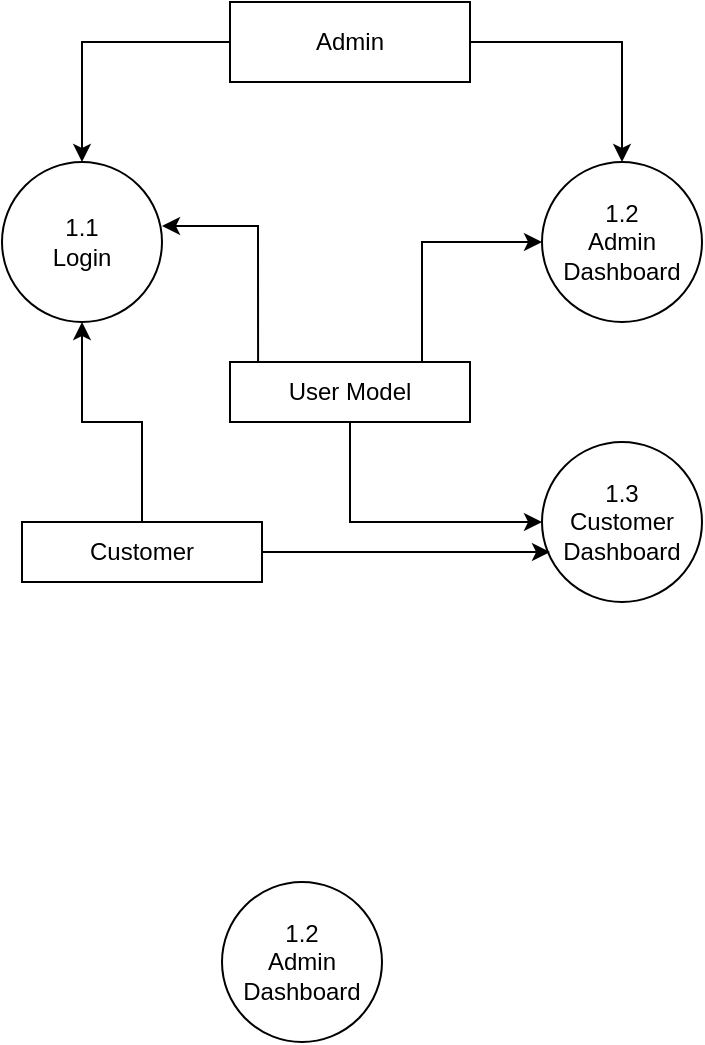 <mxfile version="14.9.2" type="github"><diagram id="Drn73s5ZVnMC-d8uEFyU" name="Page-1"><mxGraphModel dx="946" dy="557" grid="1" gridSize="10" guides="1" tooltips="1" connect="1" arrows="1" fold="1" page="1" pageScale="1" pageWidth="827" pageHeight="1169" math="0" shadow="0"><root><mxCell id="0"/><mxCell id="1" parent="0"/><mxCell id="c-lTX2v10Oqs4ej6okno-9" style="edgeStyle=orthogonalEdgeStyle;rounded=0;orthogonalLoop=1;jettySize=auto;html=1;" edge="1" parent="1" source="c-lTX2v10Oqs4ej6okno-6" target="c-lTX2v10Oqs4ej6okno-7"><mxGeometry relative="1" as="geometry"/></mxCell><mxCell id="c-lTX2v10Oqs4ej6okno-10" style="edgeStyle=orthogonalEdgeStyle;rounded=0;orthogonalLoop=1;jettySize=auto;html=1;entryX=0.5;entryY=0;entryDx=0;entryDy=0;" edge="1" parent="1" source="c-lTX2v10Oqs4ej6okno-6" target="c-lTX2v10Oqs4ej6okno-8"><mxGeometry relative="1" as="geometry"/></mxCell><mxCell id="c-lTX2v10Oqs4ej6okno-6" value="Admin" style="rounded=0;whiteSpace=wrap;html=1;" vertex="1" parent="1"><mxGeometry x="124" y="20" width="120" height="40" as="geometry"/></mxCell><mxCell id="c-lTX2v10Oqs4ej6okno-7" value="1.2&lt;br&gt;Admin&lt;br&gt;Dashboard" style="ellipse;whiteSpace=wrap;html=1;aspect=fixed;" vertex="1" parent="1"><mxGeometry x="280" y="100" width="80" height="80" as="geometry"/></mxCell><mxCell id="c-lTX2v10Oqs4ej6okno-8" value="1.1&lt;br&gt;Login" style="ellipse;whiteSpace=wrap;html=1;aspect=fixed;" vertex="1" parent="1"><mxGeometry x="10" y="100" width="80" height="80" as="geometry"/></mxCell><mxCell id="c-lTX2v10Oqs4ej6okno-14" style="edgeStyle=orthogonalEdgeStyle;rounded=0;orthogonalLoop=1;jettySize=auto;html=1;entryX=0;entryY=0.5;entryDx=0;entryDy=0;exitX=0.817;exitY=0;exitDx=0;exitDy=0;exitPerimeter=0;" edge="1" parent="1" source="c-lTX2v10Oqs4ej6okno-13" target="c-lTX2v10Oqs4ej6okno-7"><mxGeometry relative="1" as="geometry"><Array as="points"><mxPoint x="220" y="200"/><mxPoint x="220" y="140"/></Array></mxGeometry></mxCell><mxCell id="c-lTX2v10Oqs4ej6okno-15" style="edgeStyle=orthogonalEdgeStyle;rounded=0;orthogonalLoop=1;jettySize=auto;html=1;entryX=1;entryY=0.4;entryDx=0;entryDy=0;entryPerimeter=0;exitX=0.117;exitY=0.033;exitDx=0;exitDy=0;exitPerimeter=0;" edge="1" parent="1" source="c-lTX2v10Oqs4ej6okno-13" target="c-lTX2v10Oqs4ej6okno-8"><mxGeometry relative="1" as="geometry"/></mxCell><mxCell id="c-lTX2v10Oqs4ej6okno-17" style="edgeStyle=orthogonalEdgeStyle;rounded=0;orthogonalLoop=1;jettySize=auto;html=1;entryX=0;entryY=0.5;entryDx=0;entryDy=0;" edge="1" parent="1" source="c-lTX2v10Oqs4ej6okno-13" target="c-lTX2v10Oqs4ej6okno-16"><mxGeometry relative="1" as="geometry"><Array as="points"><mxPoint x="184" y="280"/></Array></mxGeometry></mxCell><mxCell id="c-lTX2v10Oqs4ej6okno-13" value="User Model" style="rounded=0;whiteSpace=wrap;html=1;" vertex="1" parent="1"><mxGeometry x="124" y="200" width="120" height="30" as="geometry"/></mxCell><mxCell id="c-lTX2v10Oqs4ej6okno-16" value="1.3&lt;br&gt;Customer&lt;br&gt;Dashboard" style="ellipse;whiteSpace=wrap;html=1;aspect=fixed;" vertex="1" parent="1"><mxGeometry x="280" y="240" width="80" height="80" as="geometry"/></mxCell><mxCell id="c-lTX2v10Oqs4ej6okno-19" style="edgeStyle=orthogonalEdgeStyle;rounded=0;orthogonalLoop=1;jettySize=auto;html=1;entryX=0.05;entryY=0.688;entryDx=0;entryDy=0;entryPerimeter=0;" edge="1" parent="1" source="c-lTX2v10Oqs4ej6okno-18" target="c-lTX2v10Oqs4ej6okno-16"><mxGeometry relative="1" as="geometry"/></mxCell><mxCell id="c-lTX2v10Oqs4ej6okno-20" style="edgeStyle=orthogonalEdgeStyle;rounded=0;orthogonalLoop=1;jettySize=auto;html=1;entryX=0.5;entryY=1;entryDx=0;entryDy=0;" edge="1" parent="1" source="c-lTX2v10Oqs4ej6okno-18" target="c-lTX2v10Oqs4ej6okno-8"><mxGeometry relative="1" as="geometry"/></mxCell><mxCell id="c-lTX2v10Oqs4ej6okno-18" value="Customer" style="rounded=0;whiteSpace=wrap;html=1;" vertex="1" parent="1"><mxGeometry x="20" y="280" width="120" height="30" as="geometry"/></mxCell><mxCell id="c-lTX2v10Oqs4ej6okno-21" value="1.2&lt;br&gt;Admin&lt;br&gt;Dashboard" style="ellipse;whiteSpace=wrap;html=1;aspect=fixed;" vertex="1" parent="1"><mxGeometry x="120" y="460" width="80" height="80" as="geometry"/></mxCell></root></mxGraphModel></diagram></mxfile>